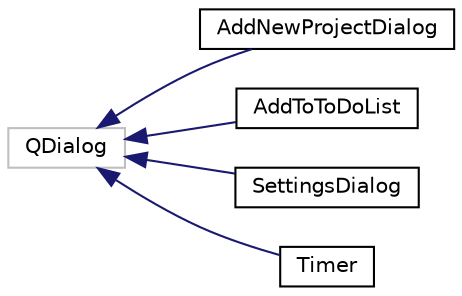 digraph "Graphical Class Hierarchy"
{
 // LATEX_PDF_SIZE
  edge [fontname="Helvetica",fontsize="10",labelfontname="Helvetica",labelfontsize="10"];
  node [fontname="Helvetica",fontsize="10",shape=record];
  rankdir="LR";
  Node3 [label="QDialog",height=0.2,width=0.4,color="grey75", fillcolor="white", style="filled",tooltip=" "];
  Node3 -> Node0 [dir="back",color="midnightblue",fontsize="10",style="solid",fontname="Helvetica"];
  Node0 [label="AddNewProjectDialog",height=0.2,width=0.4,color="black", fillcolor="white", style="filled",URL="$class_add_new_project_dialog.html",tooltip=" "];
  Node3 -> Node5 [dir="back",color="midnightblue",fontsize="10",style="solid",fontname="Helvetica"];
  Node5 [label="AddToToDoList",height=0.2,width=0.4,color="black", fillcolor="white", style="filled",URL="$class_add_to_to_do_list.html",tooltip="Adds to ToDoList or edits current element of ToDoList based on ToDoList::mode mode."];
  Node3 -> Node6 [dir="back",color="midnightblue",fontsize="10",style="solid",fontname="Helvetica"];
  Node6 [label="SettingsDialog",height=0.2,width=0.4,color="black", fillcolor="white", style="filled",URL="$class_settings_dialog.html",tooltip=" "];
  Node3 -> Node7 [dir="back",color="midnightblue",fontsize="10",style="solid",fontname="Helvetica"];
  Node7 [label="Timer",height=0.2,width=0.4,color="black", fillcolor="white", style="filled",URL="$class_timer.html",tooltip="pomodoro timer (with work time an break time)"];
}
